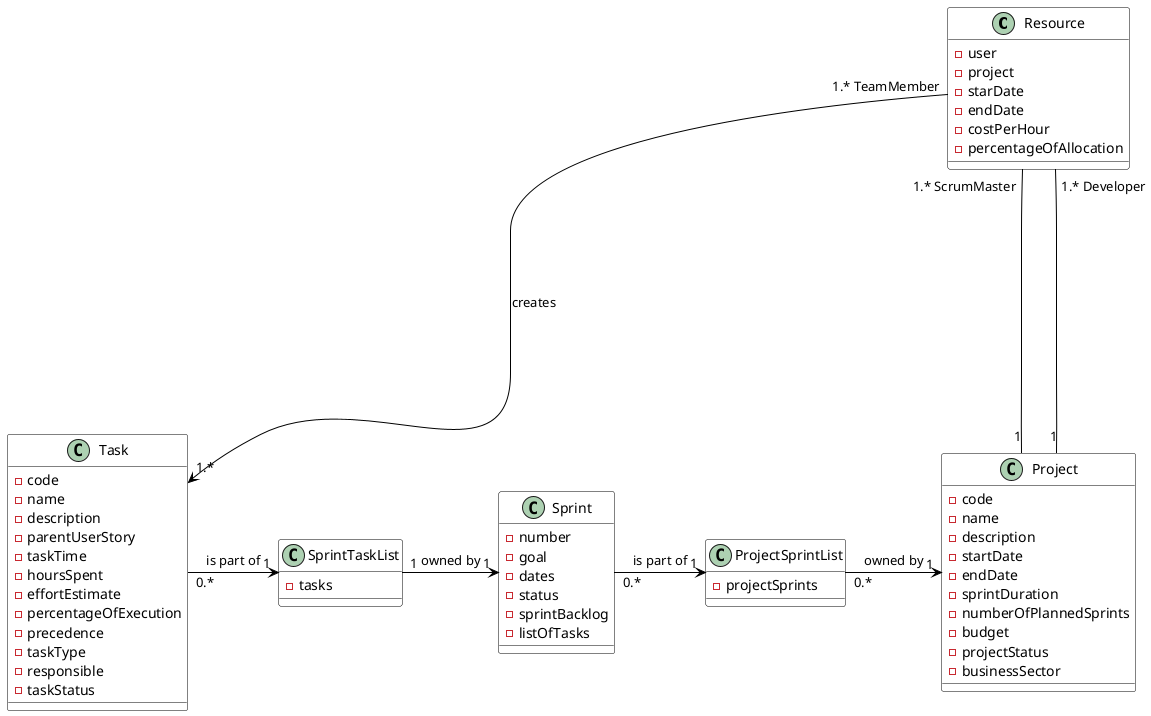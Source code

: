 @startuml
skinparam class {
BackgroundColor #white
ArrowColor #black
BorderColor #black
}

class Resource  {
	-user
	-project
	-starDate
	-endDate
	-costPerHour
	-percentageOfAllocation
}

class Project{
    -code
    -name
    -description
    -startDate
    -endDate
    -sprintDuration
    -numberOfPlannedSprints
    -budget
    -projectStatus
    -businessSector
}

class ProjectSprintList{
    -projectSprints
 }

 class Sprint {
 	-number
 	-goal
 	-dates
 	-status
 	-sprintBacklog
 	-listOfTasks
 }

class SprintTaskList{
    -tasks
 }

class Task  {
 	-code
 	-name
 	-description
 	-parentUserStory
 	-taskTime
 	-hoursSpent
 	-effortEstimate
 	-percentageOfExecution
 	-precedence
 	-taskType
 	-responsible
 	-taskStatus
 }

Resource "1.* TeamMember" -----> "1.*" Task : creates
Resource "1.* ScrumMaster" -- "1" Project
Resource "1.* Developer" -- "1" Project

Task "0.*" -> "1" SprintTaskList : is part of
SprintTaskList "1" -> "1" Sprint : owned by
Sprint "0.*" -> "1" ProjectSprintList : is part of
ProjectSprintList "0.*" -> "1" Project : owned by

@enduml